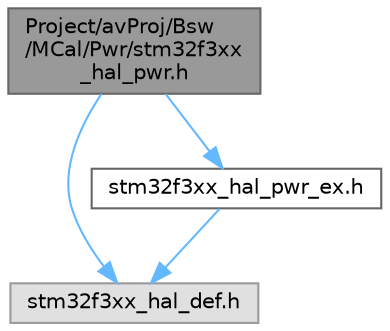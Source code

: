 digraph "Project/avProj/Bsw/MCal/Pwr/stm32f3xx_hal_pwr.h"
{
 // LATEX_PDF_SIZE
  bgcolor="transparent";
  edge [fontname=Helvetica,fontsize=10,labelfontname=Helvetica,labelfontsize=10];
  node [fontname=Helvetica,fontsize=10,shape=box,height=0.2,width=0.4];
  Node1 [id="Node000001",label="Project/avProj/Bsw\l/MCal/Pwr/stm32f3xx\l_hal_pwr.h",height=0.2,width=0.4,color="gray40", fillcolor="grey60", style="filled", fontcolor="black",tooltip="Header file of PWR HAL module."];
  Node1 -> Node2 [id="edge1_Node000001_Node000002",color="steelblue1",style="solid",tooltip=" "];
  Node2 [id="Node000002",label="stm32f3xx_hal_def.h",height=0.2,width=0.4,color="grey60", fillcolor="#E0E0E0", style="filled",tooltip=" "];
  Node1 -> Node3 [id="edge2_Node000001_Node000003",color="steelblue1",style="solid",tooltip=" "];
  Node3 [id="Node000003",label="stm32f3xx_hal_pwr_ex.h",height=0.2,width=0.4,color="grey40", fillcolor="white", style="filled",URL="$av_proj_2_bsw_2_m_cal_2_pwr_2stm32f3xx__hal__pwr__ex_8h.html",tooltip="Header file of PWR HAL Extended module."];
  Node3 -> Node2 [id="edge3_Node000003_Node000002",color="steelblue1",style="solid",tooltip=" "];
}
